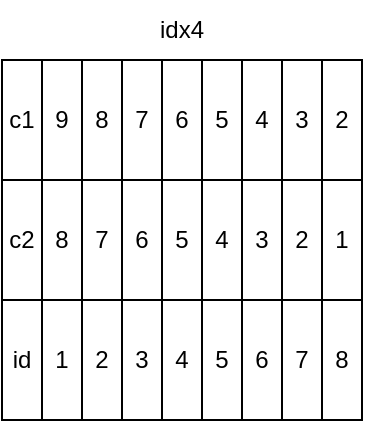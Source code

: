<mxfile version="22.1.2" type="device" pages="3">
  <diagram name="倒序索引" id="DLwQRAt_VoxhFZsx53ko">
    <mxGraphModel dx="1026" dy="698" grid="0" gridSize="10" guides="1" tooltips="1" connect="1" arrows="1" fold="1" page="0" pageScale="1" pageWidth="827" pageHeight="1169" math="0" shadow="0">
      <root>
        <mxCell id="0" />
        <mxCell id="1" parent="0" />
        <mxCell id="DdusSPmBkj1UaLQzj7vO-1" value="9" style="rounded=0;whiteSpace=wrap;html=1;" parent="1" vertex="1">
          <mxGeometry x="80" y="200" width="20" height="60" as="geometry" />
        </mxCell>
        <mxCell id="DdusSPmBkj1UaLQzj7vO-2" value="8" style="rounded=0;whiteSpace=wrap;html=1;" parent="1" vertex="1">
          <mxGeometry x="100" y="200" width="20" height="60" as="geometry" />
        </mxCell>
        <mxCell id="DdusSPmBkj1UaLQzj7vO-3" value="7" style="rounded=0;whiteSpace=wrap;html=1;" parent="1" vertex="1">
          <mxGeometry x="120" y="200" width="20" height="60" as="geometry" />
        </mxCell>
        <mxCell id="DdusSPmBkj1UaLQzj7vO-4" value="6" style="rounded=0;whiteSpace=wrap;html=1;" parent="1" vertex="1">
          <mxGeometry x="140" y="200" width="20" height="60" as="geometry" />
        </mxCell>
        <mxCell id="DdusSPmBkj1UaLQzj7vO-5" value="5" style="rounded=0;whiteSpace=wrap;html=1;" parent="1" vertex="1">
          <mxGeometry x="160" y="200" width="20" height="60" as="geometry" />
        </mxCell>
        <mxCell id="DdusSPmBkj1UaLQzj7vO-6" value="4" style="rounded=0;whiteSpace=wrap;html=1;" parent="1" vertex="1">
          <mxGeometry x="180" y="200" width="20" height="60" as="geometry" />
        </mxCell>
        <mxCell id="DdusSPmBkj1UaLQzj7vO-7" value="3" style="rounded=0;whiteSpace=wrap;html=1;" parent="1" vertex="1">
          <mxGeometry x="200" y="200" width="20" height="60" as="geometry" />
        </mxCell>
        <mxCell id="DdusSPmBkj1UaLQzj7vO-8" value="2" style="rounded=0;whiteSpace=wrap;html=1;" parent="1" vertex="1">
          <mxGeometry x="220" y="200" width="20" height="60" as="geometry" />
        </mxCell>
        <mxCell id="DdusSPmBkj1UaLQzj7vO-9" value="8" style="rounded=0;whiteSpace=wrap;html=1;" parent="1" vertex="1">
          <mxGeometry x="80" y="260" width="20" height="60" as="geometry" />
        </mxCell>
        <mxCell id="DdusSPmBkj1UaLQzj7vO-10" value="7" style="rounded=0;whiteSpace=wrap;html=1;" parent="1" vertex="1">
          <mxGeometry x="100" y="260" width="20" height="60" as="geometry" />
        </mxCell>
        <mxCell id="DdusSPmBkj1UaLQzj7vO-11" value="6" style="rounded=0;whiteSpace=wrap;html=1;" parent="1" vertex="1">
          <mxGeometry x="120" y="260" width="20" height="60" as="geometry" />
        </mxCell>
        <mxCell id="DdusSPmBkj1UaLQzj7vO-12" value="5" style="rounded=0;whiteSpace=wrap;html=1;" parent="1" vertex="1">
          <mxGeometry x="140" y="260" width="20" height="60" as="geometry" />
        </mxCell>
        <mxCell id="DdusSPmBkj1UaLQzj7vO-13" value="4" style="rounded=0;whiteSpace=wrap;html=1;" parent="1" vertex="1">
          <mxGeometry x="160" y="260" width="20" height="60" as="geometry" />
        </mxCell>
        <mxCell id="DdusSPmBkj1UaLQzj7vO-14" value="3" style="rounded=0;whiteSpace=wrap;html=1;" parent="1" vertex="1">
          <mxGeometry x="180" y="260" width="20" height="60" as="geometry" />
        </mxCell>
        <mxCell id="DdusSPmBkj1UaLQzj7vO-15" value="2" style="rounded=0;whiteSpace=wrap;html=1;" parent="1" vertex="1">
          <mxGeometry x="200" y="260" width="20" height="60" as="geometry" />
        </mxCell>
        <mxCell id="DdusSPmBkj1UaLQzj7vO-16" value="1" style="rounded=0;whiteSpace=wrap;html=1;" parent="1" vertex="1">
          <mxGeometry x="220" y="260" width="20" height="60" as="geometry" />
        </mxCell>
        <mxCell id="DdusSPmBkj1UaLQzj7vO-17" value="1" style="rounded=0;whiteSpace=wrap;html=1;" parent="1" vertex="1">
          <mxGeometry x="80" y="320" width="20" height="60" as="geometry" />
        </mxCell>
        <mxCell id="DdusSPmBkj1UaLQzj7vO-18" value="2" style="rounded=0;whiteSpace=wrap;html=1;" parent="1" vertex="1">
          <mxGeometry x="100" y="320" width="20" height="60" as="geometry" />
        </mxCell>
        <mxCell id="DdusSPmBkj1UaLQzj7vO-19" value="3" style="rounded=0;whiteSpace=wrap;html=1;" parent="1" vertex="1">
          <mxGeometry x="120" y="320" width="20" height="60" as="geometry" />
        </mxCell>
        <mxCell id="DdusSPmBkj1UaLQzj7vO-20" value="4" style="rounded=0;whiteSpace=wrap;html=1;" parent="1" vertex="1">
          <mxGeometry x="140" y="320" width="20" height="60" as="geometry" />
        </mxCell>
        <mxCell id="DdusSPmBkj1UaLQzj7vO-21" value="5" style="rounded=0;whiteSpace=wrap;html=1;" parent="1" vertex="1">
          <mxGeometry x="160" y="320" width="20" height="60" as="geometry" />
        </mxCell>
        <mxCell id="DdusSPmBkj1UaLQzj7vO-22" value="6" style="rounded=0;whiteSpace=wrap;html=1;" parent="1" vertex="1">
          <mxGeometry x="180" y="320" width="20" height="60" as="geometry" />
        </mxCell>
        <mxCell id="DdusSPmBkj1UaLQzj7vO-23" value="7" style="rounded=0;whiteSpace=wrap;html=1;" parent="1" vertex="1">
          <mxGeometry x="200" y="320" width="20" height="60" as="geometry" />
        </mxCell>
        <mxCell id="DdusSPmBkj1UaLQzj7vO-24" value="8" style="rounded=0;whiteSpace=wrap;html=1;" parent="1" vertex="1">
          <mxGeometry x="220" y="320" width="20" height="60" as="geometry" />
        </mxCell>
        <mxCell id="DdusSPmBkj1UaLQzj7vO-25" value="idx4" style="text;html=1;strokeColor=none;fillColor=none;align=center;verticalAlign=middle;whiteSpace=wrap;rounded=0;" parent="1" vertex="1">
          <mxGeometry x="120" y="170" width="60" height="30" as="geometry" />
        </mxCell>
        <mxCell id="DdusSPmBkj1UaLQzj7vO-26" value="c1" style="rounded=0;whiteSpace=wrap;html=1;" parent="1" vertex="1">
          <mxGeometry x="60" y="200" width="20" height="60" as="geometry" />
        </mxCell>
        <mxCell id="DdusSPmBkj1UaLQzj7vO-27" value="c2" style="rounded=0;whiteSpace=wrap;html=1;" parent="1" vertex="1">
          <mxGeometry x="60" y="260" width="20" height="60" as="geometry" />
        </mxCell>
        <mxCell id="DdusSPmBkj1UaLQzj7vO-28" value="id" style="rounded=0;whiteSpace=wrap;html=1;" parent="1" vertex="1">
          <mxGeometry x="60" y="320" width="20" height="60" as="geometry" />
        </mxCell>
      </root>
    </mxGraphModel>
  </diagram>
  <diagram id="KyXYyO50gG72yoRRVFWW" name="用栈实现倒序">
    <mxGraphModel dx="1108" dy="505" grid="0" gridSize="10" guides="1" tooltips="1" connect="1" arrows="1" fold="1" page="0" pageScale="1" pageWidth="827" pageHeight="1169" math="0" shadow="0">
      <root>
        <mxCell id="0" />
        <mxCell id="1" parent="0" />
        <mxCell id="rJq0Puz2X5SiE9kF10Uu-1" value="" style="rounded=0;whiteSpace=wrap;html=1;" vertex="1" parent="1">
          <mxGeometry x="-120" y="160" width="60" height="160" as="geometry" />
        </mxCell>
        <mxCell id="rJq0Puz2X5SiE9kF10Uu-4" value="1,1" style="rounded=0;whiteSpace=wrap;html=1;" vertex="1" parent="1">
          <mxGeometry x="-110" y="280" width="40" height="20" as="geometry" />
        </mxCell>
        <mxCell id="rJq0Puz2X5SiE9kF10Uu-5" value="1,2" style="rounded=0;whiteSpace=wrap;html=1;" vertex="1" parent="1">
          <mxGeometry x="-110" y="260" width="40" height="20" as="geometry" />
        </mxCell>
        <mxCell id="rJq0Puz2X5SiE9kF10Uu-18" style="edgeStyle=orthogonalEdgeStyle;rounded=0;orthogonalLoop=1;jettySize=auto;html=1;entryX=0.5;entryY=0;entryDx=0;entryDy=0;" edge="1" parent="1" source="rJq0Puz2X5SiE9kF10Uu-6" target="rJq0Puz2X5SiE9kF10Uu-1">
          <mxGeometry relative="1" as="geometry">
            <mxPoint x="-80" y="130" as="targetPoint" />
            <Array as="points">
              <mxPoint x="-90" y="130" />
              <mxPoint x="-90" y="160" />
            </Array>
          </mxGeometry>
        </mxCell>
        <mxCell id="rJq0Puz2X5SiE9kF10Uu-6" value="2,1" style="rounded=0;whiteSpace=wrap;html=1;" vertex="1" parent="1">
          <mxGeometry x="-150" y="120" width="40" height="20" as="geometry" />
        </mxCell>
        <mxCell id="rJq0Puz2X5SiE9kF10Uu-7" value="" style="rounded=0;whiteSpace=wrap;html=1;" vertex="1" parent="1">
          <mxGeometry x="40" y="160" width="60" height="160" as="geometry" />
        </mxCell>
        <mxCell id="rJq0Puz2X5SiE9kF10Uu-8" value="2,1" style="rounded=0;whiteSpace=wrap;html=1;" vertex="1" parent="1">
          <mxGeometry x="50" y="280" width="40" height="20" as="geometry" />
        </mxCell>
        <mxCell id="rJq0Puz2X5SiE9kF10Uu-21" style="edgeStyle=orthogonalEdgeStyle;rounded=0;orthogonalLoop=1;jettySize=auto;html=1;entryX=0.5;entryY=0;entryDx=0;entryDy=0;exitX=1;exitY=0.5;exitDx=0;exitDy=0;" edge="1" parent="1" source="rJq0Puz2X5SiE9kF10Uu-10" target="rJq0Puz2X5SiE9kF10Uu-7">
          <mxGeometry relative="1" as="geometry">
            <Array as="points">
              <mxPoint x="70" y="130" />
            </Array>
          </mxGeometry>
        </mxCell>
        <mxCell id="rJq0Puz2X5SiE9kF10Uu-10" value="8,9" style="rounded=0;whiteSpace=wrap;html=1;" vertex="1" parent="1">
          <mxGeometry x="20" y="120" width="40" height="20" as="geometry" />
        </mxCell>
        <mxCell id="rJq0Puz2X5SiE9kF10Uu-14" value="" style="rounded=0;whiteSpace=wrap;html=1;" vertex="1" parent="1">
          <mxGeometry x="100" y="160" width="60" height="160" as="geometry" />
        </mxCell>
        <mxCell id="rJq0Puz2X5SiE9kF10Uu-15" value="" style="rounded=0;whiteSpace=wrap;html=1;" vertex="1" parent="1">
          <mxGeometry x="-60" y="160" width="60" height="160" as="geometry" />
        </mxCell>
        <mxCell id="rJq0Puz2X5SiE9kF10Uu-19" value="1,2" style="rounded=0;whiteSpace=wrap;html=1;" vertex="1" parent="1">
          <mxGeometry x="110" y="280" width="40" height="20" as="geometry" />
        </mxCell>
        <mxCell id="rJq0Puz2X5SiE9kF10Uu-20" value="1,1" style="rounded=0;whiteSpace=wrap;html=1;" vertex="1" parent="1">
          <mxGeometry x="110" y="260" width="40" height="20" as="geometry" />
        </mxCell>
        <mxCell id="rJq0Puz2X5SiE9kF10Uu-22" value="" style="rounded=0;whiteSpace=wrap;html=1;" vertex="1" parent="1">
          <mxGeometry x="200" y="160" width="60" height="160" as="geometry" />
        </mxCell>
        <mxCell id="rJq0Puz2X5SiE9kF10Uu-23" value="8,9" style="rounded=0;whiteSpace=wrap;html=1;" vertex="1" parent="1">
          <mxGeometry x="210" y="280" width="40" height="20" as="geometry" />
        </mxCell>
        <mxCell id="rJq0Puz2X5SiE9kF10Uu-24" style="edgeStyle=orthogonalEdgeStyle;rounded=0;orthogonalLoop=1;jettySize=auto;html=1;entryX=0.5;entryY=0;entryDx=0;entryDy=0;exitX=1;exitY=0.5;exitDx=0;exitDy=0;" edge="1" parent="1" source="rJq0Puz2X5SiE9kF10Uu-25" target="rJq0Puz2X5SiE9kF10Uu-22">
          <mxGeometry relative="1" as="geometry">
            <Array as="points">
              <mxPoint x="230" y="130" />
            </Array>
          </mxGeometry>
        </mxCell>
        <mxCell id="rJq0Puz2X5SiE9kF10Uu-25" value="9,1" style="rounded=0;whiteSpace=wrap;html=1;" vertex="1" parent="1">
          <mxGeometry x="180" y="120" width="40" height="20" as="geometry" />
        </mxCell>
        <mxCell id="rJq0Puz2X5SiE9kF10Uu-26" value="" style="rounded=0;whiteSpace=wrap;html=1;" vertex="1" parent="1">
          <mxGeometry x="260" y="160" width="60" height="160" as="geometry" />
        </mxCell>
        <mxCell id="rJq0Puz2X5SiE9kF10Uu-27" value="1,2" style="rounded=0;whiteSpace=wrap;html=1;" vertex="1" parent="1">
          <mxGeometry x="270" y="280" width="40" height="20" as="geometry" />
        </mxCell>
        <mxCell id="rJq0Puz2X5SiE9kF10Uu-28" value="1,1" style="rounded=0;whiteSpace=wrap;html=1;" vertex="1" parent="1">
          <mxGeometry x="270" y="260" width="40" height="20" as="geometry" />
        </mxCell>
        <mxCell id="rJq0Puz2X5SiE9kF10Uu-29" value="2,1" style="rounded=0;whiteSpace=wrap;html=1;" vertex="1" parent="1">
          <mxGeometry x="270" y="240" width="40" height="20" as="geometry" />
        </mxCell>
        <mxCell id="rJq0Puz2X5SiE9kF10Uu-30" value="" style="rounded=0;whiteSpace=wrap;html=1;" vertex="1" parent="1">
          <mxGeometry x="360" y="160" width="60" height="160" as="geometry" />
        </mxCell>
        <mxCell id="rJq0Puz2X5SiE9kF10Uu-34" value="" style="rounded=0;whiteSpace=wrap;html=1;" vertex="1" parent="1">
          <mxGeometry x="420" y="160" width="60" height="160" as="geometry" />
        </mxCell>
        <mxCell id="rJq0Puz2X5SiE9kF10Uu-35" value="1,2" style="rounded=0;whiteSpace=wrap;html=1;" vertex="1" parent="1">
          <mxGeometry x="430" y="280" width="40" height="20" as="geometry" />
        </mxCell>
        <mxCell id="rJq0Puz2X5SiE9kF10Uu-36" value="1,1" style="rounded=0;whiteSpace=wrap;html=1;" vertex="1" parent="1">
          <mxGeometry x="430" y="260" width="40" height="20" as="geometry" />
        </mxCell>
        <mxCell id="rJq0Puz2X5SiE9kF10Uu-37" value="2,1" style="rounded=0;whiteSpace=wrap;html=1;" vertex="1" parent="1">
          <mxGeometry x="430" y="240" width="40" height="20" as="geometry" />
        </mxCell>
        <mxCell id="rJq0Puz2X5SiE9kF10Uu-38" value="8,9" style="rounded=0;whiteSpace=wrap;html=1;" vertex="1" parent="1">
          <mxGeometry x="430" y="220" width="40" height="20" as="geometry" />
        </mxCell>
        <mxCell id="rJq0Puz2X5SiE9kF10Uu-39" value="9,1" style="rounded=0;whiteSpace=wrap;html=1;" vertex="1" parent="1">
          <mxGeometry x="370" y="280" width="40" height="20" as="geometry" />
        </mxCell>
        <mxCell id="rJq0Puz2X5SiE9kF10Uu-40" value="9,2" style="rounded=0;whiteSpace=wrap;html=1;" vertex="1" parent="1">
          <mxGeometry x="370" y="260" width="40" height="20" as="geometry" />
        </mxCell>
        <mxCell id="rJq0Puz2X5SiE9kF10Uu-41" value="" style="rounded=0;whiteSpace=wrap;html=1;" vertex="1" parent="1">
          <mxGeometry x="520" y="160" width="60" height="160" as="geometry" />
        </mxCell>
        <mxCell id="rJq0Puz2X5SiE9kF10Uu-42" value="" style="rounded=0;whiteSpace=wrap;html=1;" vertex="1" parent="1">
          <mxGeometry x="580" y="160" width="60" height="160" as="geometry" />
        </mxCell>
        <mxCell id="rJq0Puz2X5SiE9kF10Uu-43" value="1,2" style="rounded=0;whiteSpace=wrap;html=1;" vertex="1" parent="1">
          <mxGeometry x="590" y="280" width="40" height="20" as="geometry" />
        </mxCell>
        <mxCell id="rJq0Puz2X5SiE9kF10Uu-44" value="1,1" style="rounded=0;whiteSpace=wrap;html=1;" vertex="1" parent="1">
          <mxGeometry x="590" y="260" width="40" height="20" as="geometry" />
        </mxCell>
        <mxCell id="rJq0Puz2X5SiE9kF10Uu-45" value="2,1" style="rounded=0;whiteSpace=wrap;html=1;" vertex="1" parent="1">
          <mxGeometry x="590" y="240" width="40" height="20" as="geometry" />
        </mxCell>
        <mxCell id="rJq0Puz2X5SiE9kF10Uu-46" value="8,9" style="rounded=0;whiteSpace=wrap;html=1;" vertex="1" parent="1">
          <mxGeometry x="590" y="220" width="40" height="20" as="geometry" />
        </mxCell>
        <mxCell id="rJq0Puz2X5SiE9kF10Uu-47" value="9,2" style="rounded=0;whiteSpace=wrap;html=1;" vertex="1" parent="1">
          <mxGeometry x="590" y="200" width="40" height="20" as="geometry" />
        </mxCell>
        <mxCell id="rJq0Puz2X5SiE9kF10Uu-48" value="9,1" style="rounded=0;whiteSpace=wrap;html=1;" vertex="1" parent="1">
          <mxGeometry x="590" y="180" width="40" height="20" as="geometry" />
        </mxCell>
        <mxCell id="rJq0Puz2X5SiE9kF10Uu-49" value="stack" style="text;html=1;strokeColor=none;fillColor=none;align=center;verticalAlign=middle;whiteSpace=wrap;rounded=0;" vertex="1" parent="1">
          <mxGeometry x="-120" y="160" width="60" height="20" as="geometry" />
        </mxCell>
        <mxCell id="rJq0Puz2X5SiE9kF10Uu-50" value="result" style="text;html=1;strokeColor=none;fillColor=none;align=center;verticalAlign=middle;whiteSpace=wrap;rounded=0;" vertex="1" parent="1">
          <mxGeometry x="-60" y="160" width="60" height="20" as="geometry" />
        </mxCell>
        <mxCell id="rJq0Puz2X5SiE9kF10Uu-51" value="stack" style="text;html=1;strokeColor=none;fillColor=none;align=center;verticalAlign=middle;whiteSpace=wrap;rounded=0;" vertex="1" parent="1">
          <mxGeometry x="40" y="160" width="60" height="20" as="geometry" />
        </mxCell>
        <mxCell id="rJq0Puz2X5SiE9kF10Uu-52" value="result" style="text;html=1;strokeColor=none;fillColor=none;align=center;verticalAlign=middle;whiteSpace=wrap;rounded=0;" vertex="1" parent="1">
          <mxGeometry x="100" y="160" width="60" height="20" as="geometry" />
        </mxCell>
        <mxCell id="rJq0Puz2X5SiE9kF10Uu-53" value="stack" style="text;html=1;strokeColor=none;fillColor=none;align=center;verticalAlign=middle;whiteSpace=wrap;rounded=0;" vertex="1" parent="1">
          <mxGeometry x="200" y="160" width="60" height="20" as="geometry" />
        </mxCell>
        <mxCell id="rJq0Puz2X5SiE9kF10Uu-54" value="result" style="text;html=1;strokeColor=none;fillColor=none;align=center;verticalAlign=middle;whiteSpace=wrap;rounded=0;" vertex="1" parent="1">
          <mxGeometry x="260" y="160" width="60" height="20" as="geometry" />
        </mxCell>
        <mxCell id="rJq0Puz2X5SiE9kF10Uu-55" value="stack" style="text;html=1;strokeColor=none;fillColor=none;align=center;verticalAlign=middle;whiteSpace=wrap;rounded=0;" vertex="1" parent="1">
          <mxGeometry x="360" y="160" width="60" height="20" as="geometry" />
        </mxCell>
        <mxCell id="rJq0Puz2X5SiE9kF10Uu-56" value="result" style="text;html=1;strokeColor=none;fillColor=none;align=center;verticalAlign=middle;whiteSpace=wrap;rounded=0;" vertex="1" parent="1">
          <mxGeometry x="420" y="160" width="60" height="20" as="geometry" />
        </mxCell>
        <mxCell id="rJq0Puz2X5SiE9kF10Uu-57" value="stack" style="text;html=1;strokeColor=none;fillColor=none;align=center;verticalAlign=middle;whiteSpace=wrap;rounded=0;" vertex="1" parent="1">
          <mxGeometry x="520" y="160" width="60" height="20" as="geometry" />
        </mxCell>
        <mxCell id="rJq0Puz2X5SiE9kF10Uu-58" value="result" style="text;html=1;strokeColor=none;fillColor=none;align=center;verticalAlign=middle;whiteSpace=wrap;rounded=0;" vertex="1" parent="1">
          <mxGeometry x="580" y="160" width="60" height="20" as="geometry" />
        </mxCell>
        <mxCell id="rJq0Puz2X5SiE9kF10Uu-109" value="2,1" style="rounded=0;whiteSpace=wrap;html=1;" vertex="1" parent="1">
          <mxGeometry x="20" y="60" width="40" height="20" as="geometry" />
        </mxCell>
        <mxCell id="rJq0Puz2X5SiE9kF10Uu-110" value="1,1" style="rounded=0;whiteSpace=wrap;html=1;" vertex="1" parent="1">
          <mxGeometry x="-60" y="60" width="40" height="20" as="geometry" />
        </mxCell>
        <mxCell id="rJq0Puz2X5SiE9kF10Uu-111" value="1,2" style="rounded=0;whiteSpace=wrap;html=1;" vertex="1" parent="1">
          <mxGeometry x="-20" y="60" width="40" height="20" as="geometry" />
        </mxCell>
        <mxCell id="rJq0Puz2X5SiE9kF10Uu-112" value="8,9" style="rounded=0;whiteSpace=wrap;html=1;" vertex="1" parent="1">
          <mxGeometry x="60" y="60" width="40" height="20" as="geometry" />
        </mxCell>
        <mxCell id="rJq0Puz2X5SiE9kF10Uu-113" value="9,1" style="rounded=0;whiteSpace=wrap;html=1;" vertex="1" parent="1">
          <mxGeometry x="100" y="60" width="40" height="20" as="geometry" />
        </mxCell>
        <mxCell id="rJq0Puz2X5SiE9kF10Uu-114" value="9,2" style="rounded=0;whiteSpace=wrap;html=1;" vertex="1" parent="1">
          <mxGeometry x="140" y="60" width="40" height="20" as="geometry" />
        </mxCell>
        <mxCell id="rJq0Puz2X5SiE9kF10Uu-168" value="a asc, b desc" style="text;html=1;strokeColor=none;fillColor=none;align=center;verticalAlign=middle;whiteSpace=wrap;rounded=0;" vertex="1" parent="1">
          <mxGeometry x="240" y="60" width="120" height="20" as="geometry" />
        </mxCell>
      </root>
    </mxGraphModel>
  </diagram>
  <diagram id="K9AnC57lRjpp3L5n0nCd" name="Change Buffer">
    <mxGraphModel dx="933" dy="665" grid="0" gridSize="10" guides="1" tooltips="1" connect="1" arrows="1" fold="1" page="0" pageScale="1" pageWidth="827" pageHeight="1169" math="0" shadow="0">
      <root>
        <mxCell id="0" />
        <mxCell id="1" parent="0" />
        <mxCell id="_8yWT2jhnwr19DFOyESt-14" value="" style="rounded=1;whiteSpace=wrap;html=1;" vertex="1" parent="1">
          <mxGeometry x="120" width="200" height="120" as="geometry" />
        </mxCell>
        <mxCell id="_8yWT2jhnwr19DFOyESt-10" style="edgeStyle=orthogonalEdgeStyle;rounded=0;orthogonalLoop=1;jettySize=auto;html=1;entryX=0.25;entryY=0;entryDx=0;entryDy=0;exitX=1;exitY=0.5;exitDx=0;exitDy=0;" edge="1" parent="1" source="_8yWT2jhnwr19DFOyESt-2" target="_8yWT2jhnwr19DFOyESt-8">
          <mxGeometry relative="1" as="geometry" />
        </mxCell>
        <mxCell id="_8yWT2jhnwr19DFOyESt-2" value="Entry1" style="rounded=0;whiteSpace=wrap;html=1;" vertex="1" parent="1">
          <mxGeometry x="160" y="80" width="120" height="20" as="geometry" />
        </mxCell>
        <mxCell id="_8yWT2jhnwr19DFOyESt-11" style="edgeStyle=orthogonalEdgeStyle;rounded=0;orthogonalLoop=1;jettySize=auto;html=1;" edge="1" parent="1" source="_8yWT2jhnwr19DFOyESt-3">
          <mxGeometry relative="1" as="geometry">
            <mxPoint x="340" y="160" as="targetPoint" />
            <Array as="points">
              <mxPoint x="340" y="70" />
              <mxPoint x="340" y="160" />
            </Array>
          </mxGeometry>
        </mxCell>
        <mxCell id="_8yWT2jhnwr19DFOyESt-3" value="Entry2" style="rounded=0;whiteSpace=wrap;html=1;" vertex="1" parent="1">
          <mxGeometry x="160" y="60" width="120" height="20" as="geometry" />
        </mxCell>
        <mxCell id="_8yWT2jhnwr19DFOyESt-12" style="edgeStyle=orthogonalEdgeStyle;rounded=0;orthogonalLoop=1;jettySize=auto;html=1;" edge="1" parent="1" source="_8yWT2jhnwr19DFOyESt-4">
          <mxGeometry relative="1" as="geometry">
            <mxPoint x="350" y="160" as="targetPoint" />
            <Array as="points">
              <mxPoint x="350" y="50" />
              <mxPoint x="350" y="160" />
            </Array>
          </mxGeometry>
        </mxCell>
        <mxCell id="_8yWT2jhnwr19DFOyESt-4" value="Entry3" style="rounded=0;whiteSpace=wrap;html=1;" vertex="1" parent="1">
          <mxGeometry x="160" y="40" width="120" height="20" as="geometry" />
        </mxCell>
        <mxCell id="_8yWT2jhnwr19DFOyESt-6" value="P1" style="rounded=0;whiteSpace=wrap;html=1;" vertex="1" parent="1">
          <mxGeometry x="40" y="160" width="200" height="40" as="geometry" />
        </mxCell>
        <mxCell id="_8yWT2jhnwr19DFOyESt-7" value="P3" style="rounded=0;whiteSpace=wrap;html=1;" vertex="1" parent="1">
          <mxGeometry x="40" y="220" width="200" height="40" as="geometry" />
        </mxCell>
        <mxCell id="_8yWT2jhnwr19DFOyESt-8" value="P2" style="rounded=0;whiteSpace=wrap;html=1;" vertex="1" parent="1">
          <mxGeometry x="280" y="160" width="200" height="40" as="geometry" />
        </mxCell>
        <mxCell id="_8yWT2jhnwr19DFOyESt-9" value="P4" style="rounded=0;whiteSpace=wrap;html=1;" vertex="1" parent="1">
          <mxGeometry x="280" y="220" width="200" height="40" as="geometry" />
        </mxCell>
        <mxCell id="_8yWT2jhnwr19DFOyESt-15" value="change buffer" style="text;html=1;strokeColor=none;fillColor=none;align=center;verticalAlign=middle;whiteSpace=wrap;rounded=0;" vertex="1" parent="1">
          <mxGeometry x="120" width="60" height="30" as="geometry" />
        </mxCell>
      </root>
    </mxGraphModel>
  </diagram>
</mxfile>
